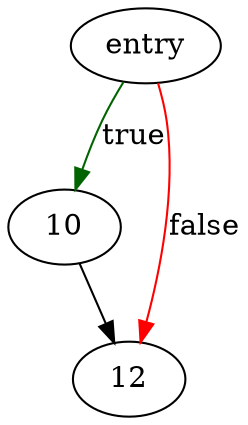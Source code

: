 digraph "qcopy_acl" {
	// Node definitions.
	5 [label=entry];
	10;
	12;

	// Edge definitions.
	5 -> 10 [
		color=darkgreen
		label=true
	];
	5 -> 12 [
		color=red
		label=false
	];
	10 -> 12;
}